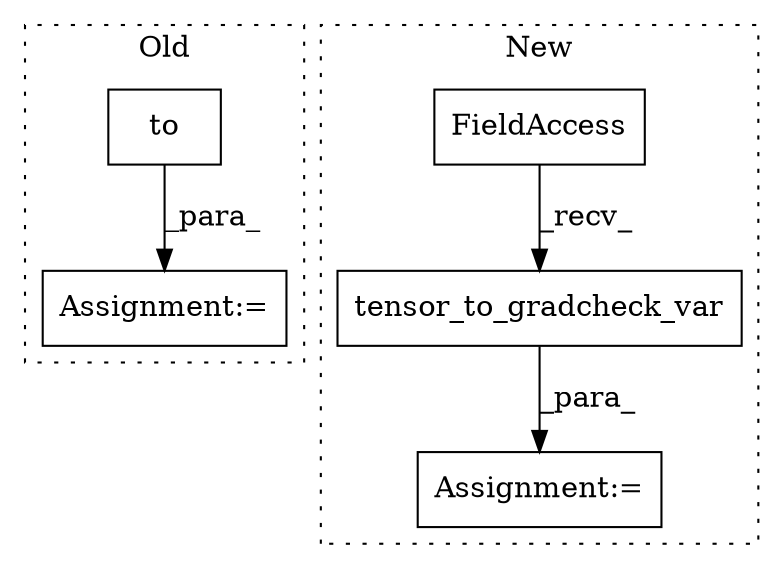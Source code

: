digraph G {
subgraph cluster0 {
1 [label="to" a="32" s="2557,2566" l="3,1" shape="box"];
4 [label="Assignment:=" a="7" s="2537" l="1" shape="box"];
label = "Old";
style="dotted";
}
subgraph cluster1 {
2 [label="tensor_to_gradcheck_var" a="32" s="4374,4407" l="24,1" shape="box"];
3 [label="Assignment:=" a="7" s="4358" l="1" shape="box"];
5 [label="FieldAccess" a="22" s="4359" l="14" shape="box"];
label = "New";
style="dotted";
}
1 -> 4 [label="_para_"];
2 -> 3 [label="_para_"];
5 -> 2 [label="_recv_"];
}
